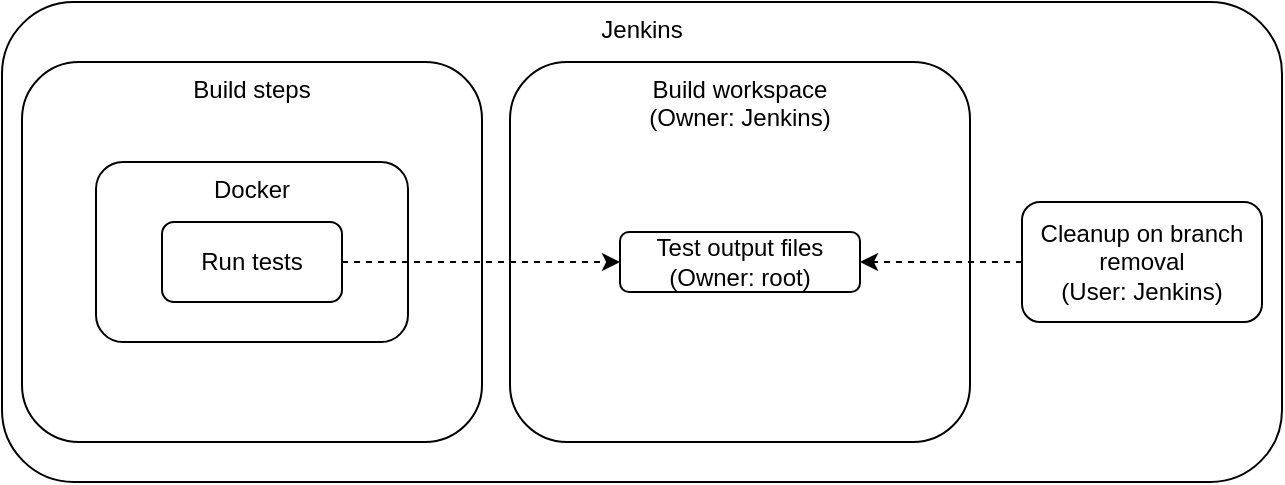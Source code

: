 <mxfile version="13.10.2" type="github">
  <diagram id="jPPCHqp3fKbs0fYgKg1M" name="Page-1">
    <mxGraphModel dx="1422" dy="762" grid="1" gridSize="10" guides="1" tooltips="1" connect="1" arrows="1" fold="1" page="1" pageScale="1" pageWidth="827" pageHeight="1169" math="0" shadow="0">
      <root>
        <mxCell id="0" />
        <mxCell id="1" parent="0" />
        <mxCell id="ehxdLWZfjKaafFE_TKwz-1" value="Jenkins" style="rounded=1;whiteSpace=wrap;html=1;verticalAlign=top;" vertex="1" parent="1">
          <mxGeometry x="10" y="40" width="640" height="240" as="geometry" />
        </mxCell>
        <mxCell id="ehxdLWZfjKaafFE_TKwz-2" value="Build workspace&lt;br&gt;(Owner: Jenkins)" style="rounded=1;whiteSpace=wrap;html=1;verticalAlign=top;" vertex="1" parent="1">
          <mxGeometry x="264" y="70" width="230" height="190" as="geometry" />
        </mxCell>
        <mxCell id="ehxdLWZfjKaafFE_TKwz-5" value="Build steps" style="rounded=1;whiteSpace=wrap;html=1;verticalAlign=top;" vertex="1" parent="1">
          <mxGeometry x="20" y="70" width="230" height="190" as="geometry" />
        </mxCell>
        <mxCell id="ehxdLWZfjKaafFE_TKwz-4" value="Docker" style="rounded=1;whiteSpace=wrap;html=1;verticalAlign=top;" vertex="1" parent="1">
          <mxGeometry x="57" y="120" width="156" height="90" as="geometry" />
        </mxCell>
        <mxCell id="ehxdLWZfjKaafFE_TKwz-15" style="edgeStyle=orthogonalEdgeStyle;rounded=0;orthogonalLoop=1;jettySize=auto;html=1;dashed=1;" edge="1" parent="1" source="ehxdLWZfjKaafFE_TKwz-6" target="ehxdLWZfjKaafFE_TKwz-7">
          <mxGeometry relative="1" as="geometry" />
        </mxCell>
        <mxCell id="ehxdLWZfjKaafFE_TKwz-6" value="Run tests" style="rounded=1;whiteSpace=wrap;html=1;" vertex="1" parent="1">
          <mxGeometry x="90" y="150" width="90" height="40" as="geometry" />
        </mxCell>
        <mxCell id="ehxdLWZfjKaafFE_TKwz-7" value="Test output files&lt;br&gt;(Owner: root)" style="rounded=1;whiteSpace=wrap;html=1;" vertex="1" parent="1">
          <mxGeometry x="319" y="155" width="120" height="30" as="geometry" />
        </mxCell>
        <mxCell id="ehxdLWZfjKaafFE_TKwz-16" style="edgeStyle=orthogonalEdgeStyle;rounded=0;orthogonalLoop=1;jettySize=auto;html=1;dashed=1;" edge="1" parent="1" source="ehxdLWZfjKaafFE_TKwz-13" target="ehxdLWZfjKaafFE_TKwz-7">
          <mxGeometry relative="1" as="geometry" />
        </mxCell>
        <mxCell id="ehxdLWZfjKaafFE_TKwz-13" value="Cleanup on branch removal&lt;br&gt;(User: Jenkins)" style="rounded=1;whiteSpace=wrap;html=1;" vertex="1" parent="1">
          <mxGeometry x="520" y="140" width="120" height="60" as="geometry" />
        </mxCell>
      </root>
    </mxGraphModel>
  </diagram>
</mxfile>

